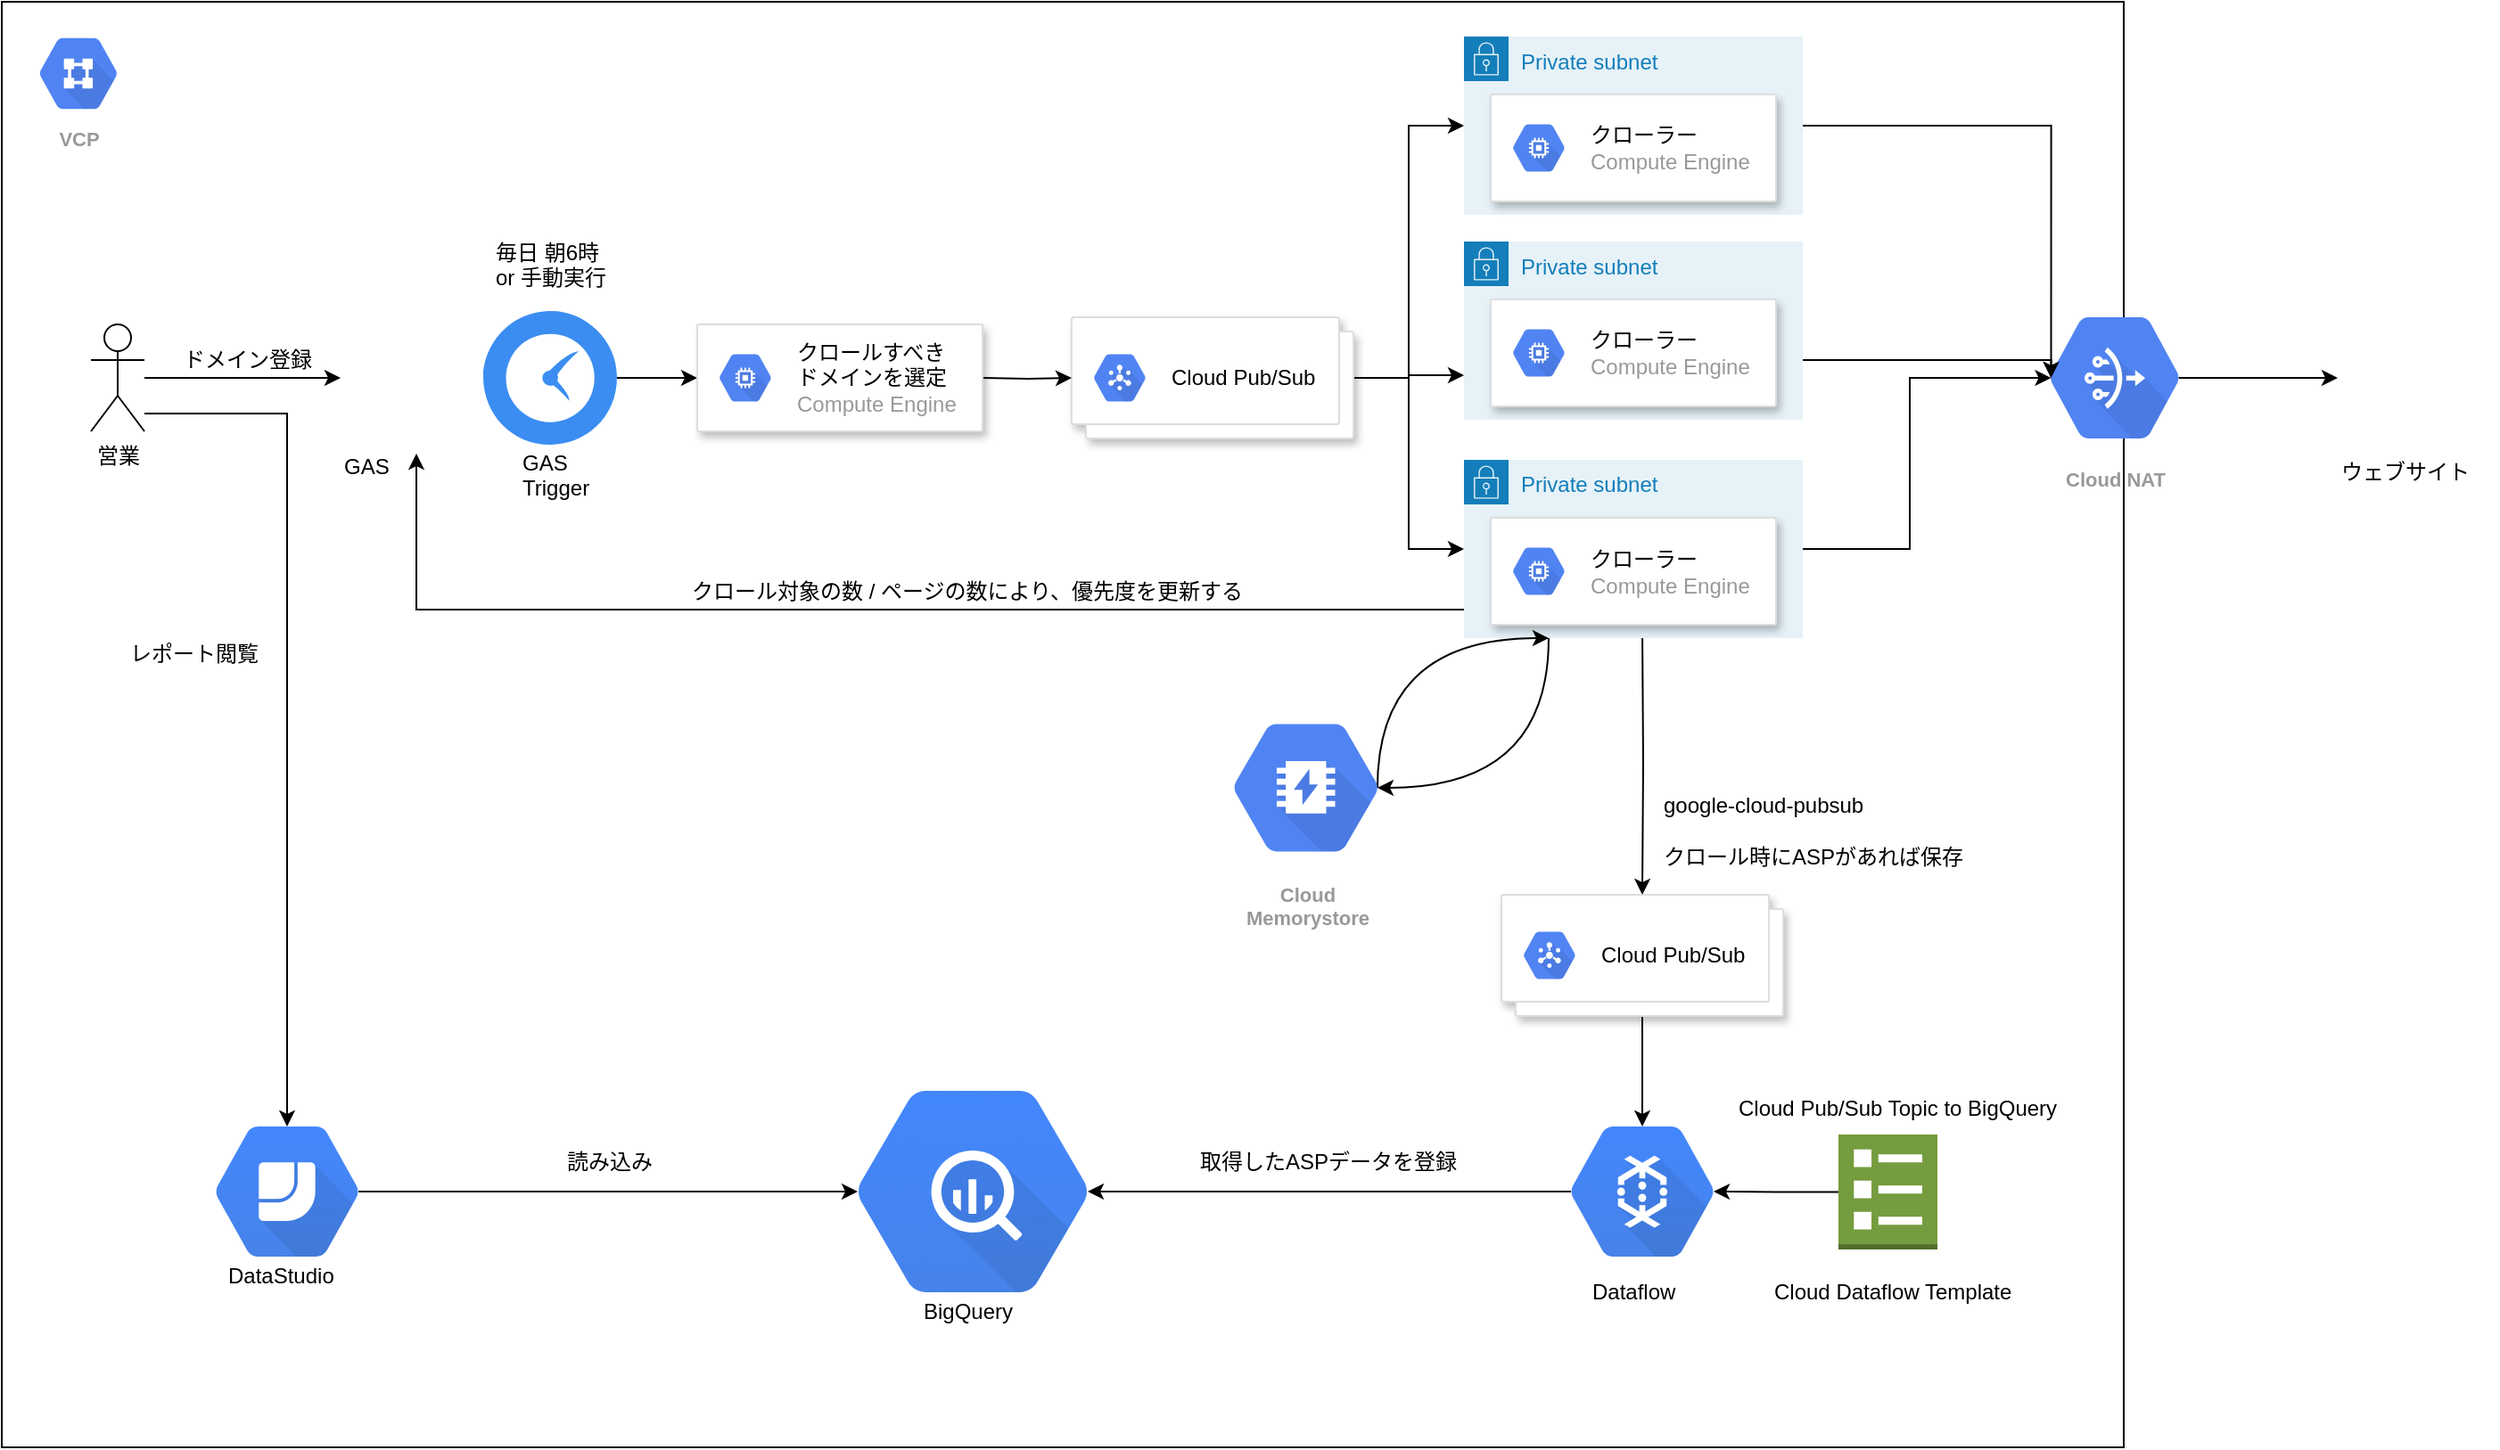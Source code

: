 <mxfile version="12.2.2" type="github" pages="1">
  <diagram id="7bEGNqy72aapdDmoEI14" name="Page-1">
    <mxGraphModel dx="2239" dy="1877" grid="1" gridSize="10" guides="1" tooltips="1" connect="1" arrows="1" fold="1" page="1" pageScale="1" pageWidth="827" pageHeight="1169" math="0" shadow="0">
      <root>
        <mxCell id="0"/>
        <mxCell id="1" parent="0"/>
        <mxCell id="GX6JNvNvB-EfQKt3TV8f-48" value="" style="rounded=0;whiteSpace=wrap;html=1;" parent="1" vertex="1">
          <mxGeometry x="-30" y="-161" width="1190" height="811" as="geometry"/>
        </mxCell>
        <mxCell id="VgZ5qSqNd8FWk4MfZ1JA-39" style="edgeStyle=orthogonalEdgeStyle;rounded=0;orthogonalLoop=1;jettySize=auto;html=1;entryX=0.175;entryY=0.5;entryDx=0;entryDy=0;entryPerimeter=0;" edge="1" parent="1" source="VgZ5qSqNd8FWk4MfZ1JA-26" target="GX6JNvNvB-EfQKt3TV8f-38">
          <mxGeometry relative="1" as="geometry"/>
        </mxCell>
        <mxCell id="VgZ5qSqNd8FWk4MfZ1JA-26" value="Private subnet" style="points=[[0,0],[0.25,0],[0.5,0],[0.75,0],[1,0],[1,0.25],[1,0.5],[1,0.75],[1,1],[0.75,1],[0.5,1],[0.25,1],[0,1],[0,0.75],[0,0.5],[0,0.25]];outlineConnect=0;gradientColor=none;html=1;whiteSpace=wrap;fontSize=12;fontStyle=0;shape=mxgraph.aws4.group;grIcon=mxgraph.aws4.group_security_group;grStroke=0;strokeColor=#147EBA;fillColor=#E6F2F8;verticalAlign=top;align=left;spacingLeft=30;fontColor=#147EBA;dashed=0;" vertex="1" parent="1">
          <mxGeometry x="790" y="-141.5" width="190" height="100" as="geometry"/>
        </mxCell>
        <mxCell id="GX6JNvNvB-EfQKt3TV8f-4" style="edgeStyle=orthogonalEdgeStyle;rounded=0;orthogonalLoop=1;jettySize=auto;html=1;" parent="1" source="GX6JNvNvB-EfQKt3TV8f-1" target="GX6JNvNvB-EfQKt3TV8f-3" edge="1">
          <mxGeometry relative="1" as="geometry"/>
        </mxCell>
        <mxCell id="VgZ5qSqNd8FWk4MfZ1JA-10" style="edgeStyle=orthogonalEdgeStyle;rounded=0;orthogonalLoop=1;jettySize=auto;html=1;" edge="1" parent="1" source="GX6JNvNvB-EfQKt3TV8f-1" target="VgZ5qSqNd8FWk4MfZ1JA-8">
          <mxGeometry relative="1" as="geometry">
            <Array as="points">
              <mxPoint x="130" y="70"/>
            </Array>
          </mxGeometry>
        </mxCell>
        <mxCell id="GX6JNvNvB-EfQKt3TV8f-1" value="営業" style="shape=umlActor;verticalLabelPosition=bottom;labelBackgroundColor=#ffffff;verticalAlign=top;html=1;outlineConnect=0;" parent="1" vertex="1">
          <mxGeometry x="20" y="20" width="30" height="60" as="geometry"/>
        </mxCell>
        <mxCell id="GX6JNvNvB-EfQKt3TV8f-3" value="" style="shape=image;verticalLabelPosition=bottom;labelBackgroundColor=#ffffff;verticalAlign=top;aspect=fixed;imageAspect=0;image=https://amitica.net/wp-content/uploads/2019/03/google-apps-script.png;" parent="1" vertex="1">
          <mxGeometry x="160" y="7.5" width="85" height="85" as="geometry"/>
        </mxCell>
        <mxCell id="GX6JNvNvB-EfQKt3TV8f-5" value="ドメイン登録" style="text;html=1;resizable=0;points=[];autosize=1;align=left;verticalAlign=top;spacingTop=-4;" parent="1" vertex="1">
          <mxGeometry x="70" y="30" width="90" height="20" as="geometry"/>
        </mxCell>
        <mxCell id="GX6JNvNvB-EfQKt3TV8f-6" value="GAS" style="text;html=1;resizable=0;points=[];autosize=1;align=left;verticalAlign=top;spacingTop=-4;" parent="1" vertex="1">
          <mxGeometry x="160" y="90" width="40" height="20" as="geometry"/>
        </mxCell>
        <mxCell id="GX6JNvNvB-EfQKt3TV8f-23" value="" style="edgeStyle=orthogonalEdgeStyle;rounded=0;orthogonalLoop=1;jettySize=auto;html=1;" parent="1" source="GX6JNvNvB-EfQKt3TV8f-9" edge="1">
          <mxGeometry relative="1" as="geometry">
            <mxPoint x="360" y="50" as="targetPoint"/>
          </mxGeometry>
        </mxCell>
        <mxCell id="GX6JNvNvB-EfQKt3TV8f-9" value="" style="html=1;aspect=fixed;strokeColor=none;shadow=0;align=center;verticalAlign=top;fillColor=#3B8DF1;shape=mxgraph.gcp2.clock" parent="1" vertex="1">
          <mxGeometry x="240" y="12.5" width="75" height="75" as="geometry"/>
        </mxCell>
        <mxCell id="GX6JNvNvB-EfQKt3TV8f-10" value="GAS&lt;br&gt;Trigger" style="text;html=1;resizable=0;points=[];autosize=1;align=left;verticalAlign=top;spacingTop=-4;" parent="1" vertex="1">
          <mxGeometry x="260" y="87.5" width="50" height="30" as="geometry"/>
        </mxCell>
        <mxCell id="VgZ5qSqNd8FWk4MfZ1JA-30" style="edgeStyle=orthogonalEdgeStyle;rounded=0;orthogonalLoop=1;jettySize=auto;html=1;entryX=0;entryY=0.5;entryDx=0;entryDy=0;" edge="1" parent="1" source="GX6JNvNvB-EfQKt3TV8f-19" target="VgZ5qSqNd8FWk4MfZ1JA-26">
          <mxGeometry relative="1" as="geometry"/>
        </mxCell>
        <mxCell id="VgZ5qSqNd8FWk4MfZ1JA-37" style="edgeStyle=orthogonalEdgeStyle;rounded=0;orthogonalLoop=1;jettySize=auto;html=1;entryX=0;entryY=0.75;entryDx=0;entryDy=0;" edge="1" parent="1" source="GX6JNvNvB-EfQKt3TV8f-19" target="VgZ5qSqNd8FWk4MfZ1JA-31">
          <mxGeometry relative="1" as="geometry"/>
        </mxCell>
        <mxCell id="VgZ5qSqNd8FWk4MfZ1JA-38" style="edgeStyle=orthogonalEdgeStyle;rounded=0;orthogonalLoop=1;jettySize=auto;html=1;entryX=0;entryY=0.5;entryDx=0;entryDy=0;" edge="1" parent="1" source="GX6JNvNvB-EfQKt3TV8f-19" target="VgZ5qSqNd8FWk4MfZ1JA-34">
          <mxGeometry relative="1" as="geometry"/>
        </mxCell>
        <mxCell id="GX6JNvNvB-EfQKt3TV8f-19" value="" style="shape=mxgraph.gcp2.doubleRect;strokeColor=#dddddd;fillColor=#ffffff;shadow=1;strokeWidth=1;" parent="1" vertex="1">
          <mxGeometry x="570" y="16" width="158" height="68" as="geometry"/>
        </mxCell>
        <mxCell id="GX6JNvNvB-EfQKt3TV8f-20" value="&lt;font color=&quot;#000000&quot;&gt;Cloud Pub/Sub&lt;/font&gt;" style="dashed=0;connectable=0;html=1;fillColor=#5184F3;strokeColor=none;shape=mxgraph.gcp2.hexIcon;prIcon=cloud_pubsub;part=1;labelPosition=right;verticalLabelPosition=middle;align=left;verticalAlign=middle;spacingLeft=5;fontColor=#999999;fontSize=12;" parent="GX6JNvNvB-EfQKt3TV8f-19" vertex="1">
          <mxGeometry y="0.5" width="44" height="39" relative="1" as="geometry">
            <mxPoint x="5" y="-19.5" as="offset"/>
          </mxGeometry>
        </mxCell>
        <mxCell id="GX6JNvNvB-EfQKt3TV8f-24" value="" style="edgeStyle=orthogonalEdgeStyle;rounded=0;orthogonalLoop=1;jettySize=auto;html=1;" parent="1" target="GX6JNvNvB-EfQKt3TV8f-19" edge="1">
          <mxGeometry relative="1" as="geometry">
            <mxPoint x="520" y="50" as="sourcePoint"/>
          </mxGeometry>
        </mxCell>
        <mxCell id="GX6JNvNvB-EfQKt3TV8f-27" value="" style="strokeColor=#dddddd;fillColor=#ffffff;shadow=1;strokeWidth=1;rounded=1;absoluteArcSize=1;arcSize=2;" parent="1" vertex="1">
          <mxGeometry x="360" y="20" width="160" height="60" as="geometry"/>
        </mxCell>
        <mxCell id="GX6JNvNvB-EfQKt3TV8f-28" value="&lt;font color=&quot;#000000&quot;&gt;クロールすべき&lt;br&gt;ドメインを選定&lt;/font&gt;&lt;br&gt;Compute Engine" style="dashed=0;connectable=0;html=1;fillColor=#5184F3;strokeColor=none;shape=mxgraph.gcp2.hexIcon;prIcon=compute_engine;part=1;labelPosition=right;verticalLabelPosition=middle;align=left;verticalAlign=middle;spacingLeft=5;fontColor=#999999;fontSize=12;" parent="GX6JNvNvB-EfQKt3TV8f-27" vertex="1">
          <mxGeometry y="0.5" width="44" height="39" relative="1" as="geometry">
            <mxPoint x="5" y="-19.5" as="offset"/>
          </mxGeometry>
        </mxCell>
        <mxCell id="GX6JNvNvB-EfQKt3TV8f-29" value="" style="strokeColor=#dddddd;fillColor=#ffffff;shadow=1;strokeWidth=1;rounded=1;absoluteArcSize=1;arcSize=2;" parent="1" vertex="1">
          <mxGeometry x="805" y="-109" width="160" height="60" as="geometry"/>
        </mxCell>
        <mxCell id="GX6JNvNvB-EfQKt3TV8f-30" value="&lt;font color=&quot;#000000&quot;&gt;クローラー&lt;/font&gt;&lt;br&gt;Compute Engine" style="dashed=0;connectable=0;html=1;fillColor=#5184F3;strokeColor=none;shape=mxgraph.gcp2.hexIcon;prIcon=compute_engine;part=1;labelPosition=right;verticalLabelPosition=middle;align=left;verticalAlign=middle;spacingLeft=5;fontColor=#999999;fontSize=12;" parent="GX6JNvNvB-EfQKt3TV8f-29" vertex="1">
          <mxGeometry y="0.5" width="44" height="39" relative="1" as="geometry">
            <mxPoint x="5" y="-19.5" as="offset"/>
          </mxGeometry>
        </mxCell>
        <mxCell id="GX6JNvNvB-EfQKt3TV8f-56" value="" style="edgeStyle=orthogonalEdgeStyle;rounded=0;orthogonalLoop=1;jettySize=auto;html=1;entryX=0.5;entryY=0;entryDx=0;entryDy=0;" parent="1" target="VgZ5qSqNd8FWk4MfZ1JA-13" edge="1">
          <mxGeometry relative="1" as="geometry">
            <mxPoint x="890" y="190" as="sourcePoint"/>
            <mxPoint x="890" y="290" as="targetPoint"/>
          </mxGeometry>
        </mxCell>
        <mxCell id="GX6JNvNvB-EfQKt3TV8f-46" value="" style="edgeStyle=orthogonalEdgeStyle;rounded=0;orthogonalLoop=1;jettySize=auto;html=1;exitX=0.825;exitY=0.5;exitDx=0;exitDy=0;exitPerimeter=0;" parent="1" source="GX6JNvNvB-EfQKt3TV8f-38" target="GX6JNvNvB-EfQKt3TV8f-45" edge="1">
          <mxGeometry relative="1" as="geometry">
            <Array as="points"/>
          </mxGeometry>
        </mxCell>
        <mxCell id="GX6JNvNvB-EfQKt3TV8f-38" value="Cloud NAT" style="html=1;fillColor=#5184F3;strokeColor=none;verticalAlign=top;labelPosition=center;verticalLabelPosition=bottom;align=center;spacingTop=-6;fontSize=11;fontStyle=1;fontColor=#999999;shape=mxgraph.gcp2.hexIcon;prIcon=cloud_nat" parent="1" vertex="1">
          <mxGeometry x="1100" width="110" height="100" as="geometry"/>
        </mxCell>
        <mxCell id="GX6JNvNvB-EfQKt3TV8f-45" value="" style="shape=image;html=1;verticalAlign=top;verticalLabelPosition=bottom;labelBackgroundColor=#ffffff;imageAspect=0;aspect=fixed;image=https://cdn2.iconfinder.com/data/icons/circle-icons-1/64/browser-128.png" parent="1" vertex="1">
          <mxGeometry x="1280" y="8" width="84" height="84" as="geometry"/>
        </mxCell>
        <mxCell id="GX6JNvNvB-EfQKt3TV8f-47" value="ウェブサイト" style="text;html=1;resizable=0;points=[];autosize=1;align=left;verticalAlign=top;spacingTop=-4;" parent="1" vertex="1">
          <mxGeometry x="1280" y="92.5" width="90" height="20" as="geometry"/>
        </mxCell>
        <mxCell id="GX6JNvNvB-EfQKt3TV8f-49" value="VCP" style="html=1;fillColor=#5184F3;strokeColor=none;verticalAlign=top;labelPosition=center;verticalLabelPosition=bottom;align=center;spacingTop=-6;fontSize=11;fontStyle=1;fontColor=#999999;shape=mxgraph.gcp2.hexIcon;prIcon=virtual_private_cloud" parent="1" vertex="1">
          <mxGeometry x="-20" y="-150" width="66" height="58.5" as="geometry"/>
        </mxCell>
        <mxCell id="GX6JNvNvB-EfQKt3TV8f-53" value="毎日 朝6時&lt;br&gt;or 手動実行" style="text;html=1;resizable=0;points=[];autosize=1;align=left;verticalAlign=top;spacingTop=-4;" parent="1" vertex="1">
          <mxGeometry x="245" y="-30" width="80" height="30" as="geometry"/>
        </mxCell>
        <mxCell id="GX6JNvNvB-EfQKt3TV8f-57" value="google-cloud-pubsub&lt;br&gt;&lt;br&gt;クロール時にASPがあれば保存" style="text;html=1;resizable=0;points=[];autosize=1;align=left;verticalAlign=top;spacingTop=-4;" parent="1" vertex="1">
          <mxGeometry x="900" y="280" width="180" height="40" as="geometry"/>
        </mxCell>
        <mxCell id="GX6JNvNvB-EfQKt3TV8f-59" value="クロール対象の数 / ページの数により、優先度を更新する" style="text;html=1;resizable=0;points=[];autosize=1;align=left;verticalAlign=top;spacingTop=-4;" parent="1" vertex="1">
          <mxGeometry x="354.5" y="160" width="320" height="20" as="geometry"/>
        </mxCell>
        <mxCell id="VgZ5qSqNd8FWk4MfZ1JA-6" style="edgeStyle=orthogonalEdgeStyle;rounded=0;orthogonalLoop=1;jettySize=auto;html=1;" edge="1" parent="1" source="VgZ5qSqNd8FWk4MfZ1JA-2" target="VgZ5qSqNd8FWk4MfZ1JA-4">
          <mxGeometry relative="1" as="geometry"/>
        </mxCell>
        <mxCell id="VgZ5qSqNd8FWk4MfZ1JA-2" value="" style="shape=mxgraph.gcp.big_data.cloud_dataflow;html=1;fillColor=#4387FD;gradientColor=#4683EA;strokeColor=none;verticalLabelPosition=bottom;verticalAlign=top;align=center;" vertex="1" parent="1">
          <mxGeometry x="850" y="470" width="80" height="73" as="geometry"/>
        </mxCell>
        <mxCell id="VgZ5qSqNd8FWk4MfZ1JA-4" value="" style="shape=mxgraph.gcp.big_data.bigquery;html=1;fillColor=#4387FD;gradientColor=#4683EA;strokeColor=none;verticalLabelPosition=bottom;verticalAlign=top;align=center;" vertex="1" parent="1">
          <mxGeometry x="450" y="450" width="129" height="113" as="geometry"/>
        </mxCell>
        <mxCell id="VgZ5qSqNd8FWk4MfZ1JA-5" value="BigQuery" style="text;html=1;resizable=0;points=[];autosize=1;align=left;verticalAlign=top;spacingTop=-4;" vertex="1" parent="1">
          <mxGeometry x="485" y="564" width="70" height="20" as="geometry"/>
        </mxCell>
        <mxCell id="VgZ5qSqNd8FWk4MfZ1JA-7" value="取得したASPデータを登録" style="text;html=1;resizable=0;points=[];autosize=1;align=left;verticalAlign=top;spacingTop=-4;" vertex="1" parent="1">
          <mxGeometry x="640" y="480" width="160" height="20" as="geometry"/>
        </mxCell>
        <mxCell id="VgZ5qSqNd8FWk4MfZ1JA-12" style="edgeStyle=orthogonalEdgeStyle;rounded=0;orthogonalLoop=1;jettySize=auto;html=1;" edge="1" parent="1" source="VgZ5qSqNd8FWk4MfZ1JA-8" target="VgZ5qSqNd8FWk4MfZ1JA-4">
          <mxGeometry relative="1" as="geometry"/>
        </mxCell>
        <mxCell id="VgZ5qSqNd8FWk4MfZ1JA-8" value="" style="shape=mxgraph.gcp.big_data.data_studio;html=1;fillColor=#4387FD;gradientColor=#4683EA;strokeColor=none;verticalLabelPosition=bottom;verticalAlign=top;align=center;" vertex="1" parent="1">
          <mxGeometry x="90" y="470" width="80" height="73" as="geometry"/>
        </mxCell>
        <mxCell id="VgZ5qSqNd8FWk4MfZ1JA-9" value="DataStudio" style="text;html=1;resizable=0;points=[];autosize=1;align=left;verticalAlign=top;spacingTop=-4;" vertex="1" parent="1">
          <mxGeometry x="95" y="544" width="70" height="20" as="geometry"/>
        </mxCell>
        <mxCell id="VgZ5qSqNd8FWk4MfZ1JA-11" value="レポート閲覧" style="text;html=1;resizable=0;points=[];autosize=1;align=left;verticalAlign=top;spacingTop=-4;" vertex="1" parent="1">
          <mxGeometry x="40" y="195" width="90" height="20" as="geometry"/>
        </mxCell>
        <mxCell id="VgZ5qSqNd8FWk4MfZ1JA-15" style="edgeStyle=orthogonalEdgeStyle;rounded=0;orthogonalLoop=1;jettySize=auto;html=1;" edge="1" parent="1" source="VgZ5qSqNd8FWk4MfZ1JA-13" target="VgZ5qSqNd8FWk4MfZ1JA-2">
          <mxGeometry relative="1" as="geometry"/>
        </mxCell>
        <mxCell id="VgZ5qSqNd8FWk4MfZ1JA-13" value="" style="shape=mxgraph.gcp2.doubleRect;strokeColor=#dddddd;fillColor=#ffffff;shadow=1;strokeWidth=1;" vertex="1" parent="1">
          <mxGeometry x="811" y="340" width="158" height="68" as="geometry"/>
        </mxCell>
        <mxCell id="VgZ5qSqNd8FWk4MfZ1JA-14" value="&lt;font color=&quot;#000000&quot;&gt;Cloud Pub/Sub&lt;/font&gt;" style="dashed=0;connectable=0;html=1;fillColor=#5184F3;strokeColor=none;shape=mxgraph.gcp2.hexIcon;prIcon=cloud_pubsub;part=1;labelPosition=right;verticalLabelPosition=middle;align=left;verticalAlign=middle;spacingLeft=5;fontColor=#999999;fontSize=12;" vertex="1" parent="VgZ5qSqNd8FWk4MfZ1JA-13">
          <mxGeometry y="0.5" width="44" height="39" relative="1" as="geometry">
            <mxPoint x="5" y="-19.5" as="offset"/>
          </mxGeometry>
        </mxCell>
        <mxCell id="VgZ5qSqNd8FWk4MfZ1JA-16" value="Dataflow" style="text;html=1;resizable=0;points=[];autosize=1;align=left;verticalAlign=top;spacingTop=-4;" vertex="1" parent="1">
          <mxGeometry x="860" y="553" width="60" height="20" as="geometry"/>
        </mxCell>
        <mxCell id="VgZ5qSqNd8FWk4MfZ1JA-19" style="edgeStyle=orthogonalEdgeStyle;rounded=0;orthogonalLoop=1;jettySize=auto;html=1;" edge="1" parent="1" source="VgZ5qSqNd8FWk4MfZ1JA-18" target="VgZ5qSqNd8FWk4MfZ1JA-2">
          <mxGeometry relative="1" as="geometry"/>
        </mxCell>
        <mxCell id="VgZ5qSqNd8FWk4MfZ1JA-18" value="" style="outlineConnect=0;dashed=0;verticalLabelPosition=bottom;verticalAlign=top;align=center;html=1;shape=mxgraph.aws3.template;fillColor=#759C3E;gradientColor=none;" vertex="1" parent="1">
          <mxGeometry x="1000" y="474.5" width="55.5" height="64.5" as="geometry"/>
        </mxCell>
        <mxCell id="VgZ5qSqNd8FWk4MfZ1JA-20" value="Cloud Dataflow Template" style="text;html=1;resizable=0;points=[];autosize=1;align=left;verticalAlign=top;spacingTop=-4;" vertex="1" parent="1">
          <mxGeometry x="962" y="553" width="150" height="20" as="geometry"/>
        </mxCell>
        <mxCell id="VgZ5qSqNd8FWk4MfZ1JA-21" value="Cloud Pub/Sub Topic to BigQuery" style="text;html=1;resizable=0;points=[];autosize=1;align=left;verticalAlign=top;spacingTop=-4;" vertex="1" parent="1">
          <mxGeometry x="942" y="450" width="190" height="20" as="geometry"/>
        </mxCell>
        <mxCell id="VgZ5qSqNd8FWk4MfZ1JA-25" value="読み込み" style="text;html=1;resizable=0;points=[];autosize=1;align=left;verticalAlign=top;spacingTop=-4;" vertex="1" parent="1">
          <mxGeometry x="285" y="480" width="60" height="20" as="geometry"/>
        </mxCell>
        <mxCell id="VgZ5qSqNd8FWk4MfZ1JA-40" style="edgeStyle=orthogonalEdgeStyle;rounded=0;orthogonalLoop=1;jettySize=auto;html=1;entryX=0.175;entryY=0.5;entryDx=0;entryDy=0;entryPerimeter=0;" edge="1" parent="1" source="VgZ5qSqNd8FWk4MfZ1JA-31" target="GX6JNvNvB-EfQKt3TV8f-38">
          <mxGeometry relative="1" as="geometry">
            <Array as="points">
              <mxPoint x="1119" y="40"/>
            </Array>
          </mxGeometry>
        </mxCell>
        <mxCell id="VgZ5qSqNd8FWk4MfZ1JA-31" value="Private subnet" style="points=[[0,0],[0.25,0],[0.5,0],[0.75,0],[1,0],[1,0.25],[1,0.5],[1,0.75],[1,1],[0.75,1],[0.5,1],[0.25,1],[0,1],[0,0.75],[0,0.5],[0,0.25]];outlineConnect=0;gradientColor=none;html=1;whiteSpace=wrap;fontSize=12;fontStyle=0;shape=mxgraph.aws4.group;grIcon=mxgraph.aws4.group_security_group;grStroke=0;strokeColor=#147EBA;fillColor=#E6F2F8;verticalAlign=top;align=left;spacingLeft=30;fontColor=#147EBA;dashed=0;" vertex="1" parent="1">
          <mxGeometry x="790" y="-26.5" width="190" height="100" as="geometry"/>
        </mxCell>
        <mxCell id="VgZ5qSqNd8FWk4MfZ1JA-32" value="" style="strokeColor=#dddddd;fillColor=#ffffff;shadow=1;strokeWidth=1;rounded=1;absoluteArcSize=1;arcSize=2;" vertex="1" parent="1">
          <mxGeometry x="805" y="6" width="160" height="60" as="geometry"/>
        </mxCell>
        <mxCell id="VgZ5qSqNd8FWk4MfZ1JA-33" value="&lt;font color=&quot;#000000&quot;&gt;クローラー&lt;/font&gt;&lt;br&gt;Compute Engine" style="dashed=0;connectable=0;html=1;fillColor=#5184F3;strokeColor=none;shape=mxgraph.gcp2.hexIcon;prIcon=compute_engine;part=1;labelPosition=right;verticalLabelPosition=middle;align=left;verticalAlign=middle;spacingLeft=5;fontColor=#999999;fontSize=12;" vertex="1" parent="VgZ5qSqNd8FWk4MfZ1JA-32">
          <mxGeometry y="0.5" width="44" height="39" relative="1" as="geometry">
            <mxPoint x="5" y="-19.5" as="offset"/>
          </mxGeometry>
        </mxCell>
        <mxCell id="VgZ5qSqNd8FWk4MfZ1JA-41" style="edgeStyle=orthogonalEdgeStyle;rounded=0;orthogonalLoop=1;jettySize=auto;html=1;entryX=0.175;entryY=0.5;entryDx=0;entryDy=0;entryPerimeter=0;" edge="1" parent="1" source="VgZ5qSqNd8FWk4MfZ1JA-34" target="GX6JNvNvB-EfQKt3TV8f-38">
          <mxGeometry relative="1" as="geometry"/>
        </mxCell>
        <mxCell id="VgZ5qSqNd8FWk4MfZ1JA-44" style="edgeStyle=orthogonalEdgeStyle;rounded=0;orthogonalLoop=1;jettySize=auto;html=1;entryX=0.5;entryY=1;entryDx=0;entryDy=0;" edge="1" parent="1" source="VgZ5qSqNd8FWk4MfZ1JA-34" target="GX6JNvNvB-EfQKt3TV8f-3">
          <mxGeometry relative="1" as="geometry">
            <Array as="points">
              <mxPoint x="203" y="180"/>
            </Array>
          </mxGeometry>
        </mxCell>
        <mxCell id="VgZ5qSqNd8FWk4MfZ1JA-45" style="edgeStyle=orthogonalEdgeStyle;orthogonalLoop=1;jettySize=auto;html=1;entryX=0.825;entryY=0.5;entryDx=0;entryDy=0;entryPerimeter=0;curved=1;exitX=0.25;exitY=1;exitDx=0;exitDy=0;" edge="1" parent="1" source="VgZ5qSqNd8FWk4MfZ1JA-34" target="VgZ5qSqNd8FWk4MfZ1JA-42">
          <mxGeometry relative="1" as="geometry">
            <Array as="points">
              <mxPoint x="838" y="280"/>
            </Array>
          </mxGeometry>
        </mxCell>
        <mxCell id="VgZ5qSqNd8FWk4MfZ1JA-34" value="Private subnet" style="points=[[0,0],[0.25,0],[0.5,0],[0.75,0],[1,0],[1,0.25],[1,0.5],[1,0.75],[1,1],[0.75,1],[0.5,1],[0.25,1],[0,1],[0,0.75],[0,0.5],[0,0.25]];outlineConnect=0;gradientColor=none;html=1;whiteSpace=wrap;fontSize=12;fontStyle=0;shape=mxgraph.aws4.group;grIcon=mxgraph.aws4.group_security_group;grStroke=0;strokeColor=#147EBA;fillColor=#E6F2F8;verticalAlign=top;align=left;spacingLeft=30;fontColor=#147EBA;dashed=0;" vertex="1" parent="1">
          <mxGeometry x="790" y="96" width="190" height="100" as="geometry"/>
        </mxCell>
        <mxCell id="VgZ5qSqNd8FWk4MfZ1JA-35" value="" style="strokeColor=#dddddd;fillColor=#ffffff;shadow=1;strokeWidth=1;rounded=1;absoluteArcSize=1;arcSize=2;" vertex="1" parent="1">
          <mxGeometry x="805" y="128.5" width="160" height="60" as="geometry"/>
        </mxCell>
        <mxCell id="VgZ5qSqNd8FWk4MfZ1JA-36" value="&lt;font color=&quot;#000000&quot;&gt;クローラー&lt;/font&gt;&lt;br&gt;Compute Engine" style="dashed=0;connectable=0;html=1;fillColor=#5184F3;strokeColor=none;shape=mxgraph.gcp2.hexIcon;prIcon=compute_engine;part=1;labelPosition=right;verticalLabelPosition=middle;align=left;verticalAlign=middle;spacingLeft=5;fontColor=#999999;fontSize=12;" vertex="1" parent="VgZ5qSqNd8FWk4MfZ1JA-35">
          <mxGeometry y="0.5" width="44" height="39" relative="1" as="geometry">
            <mxPoint x="5" y="-19.5" as="offset"/>
          </mxGeometry>
        </mxCell>
        <mxCell id="VgZ5qSqNd8FWk4MfZ1JA-46" style="edgeStyle=orthogonalEdgeStyle;curved=1;orthogonalLoop=1;jettySize=auto;html=1;entryX=0.25;entryY=1;entryDx=0;entryDy=0;exitX=0.825;exitY=0.5;exitDx=0;exitDy=0;exitPerimeter=0;" edge="1" parent="1" source="VgZ5qSqNd8FWk4MfZ1JA-42" target="VgZ5qSqNd8FWk4MfZ1JA-34">
          <mxGeometry relative="1" as="geometry">
            <Array as="points">
              <mxPoint x="741" y="196"/>
            </Array>
          </mxGeometry>
        </mxCell>
        <mxCell id="VgZ5qSqNd8FWk4MfZ1JA-42" value="Cloud&#xa;Memorystore" style="html=1;fillColor=#5184F3;strokeColor=none;verticalAlign=top;labelPosition=center;verticalLabelPosition=bottom;align=center;spacingTop=-6;fontSize=11;fontStyle=1;fontColor=#999999;shape=mxgraph.gcp2.hexIcon;prIcon=cloud_memorystore" vertex="1" parent="1">
          <mxGeometry x="640" y="227.5" width="123" height="105" as="geometry"/>
        </mxCell>
      </root>
    </mxGraphModel>
  </diagram>
</mxfile>
